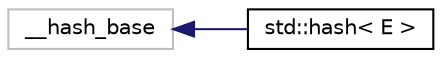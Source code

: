digraph "Graphical Class Hierarchy"
{
  edge [fontname="Helvetica",fontsize="10",labelfontname="Helvetica",labelfontsize="10"];
  node [fontname="Helvetica",fontsize="10",shape=record];
  rankdir="LR";
  Node208 [label="__hash_base",height=0.2,width=0.4,color="grey75", fillcolor="white", style="filled"];
  Node208 -> Node0 [dir="back",color="midnightblue",fontsize="10",style="solid",fontname="Helvetica"];
  Node0 [label="std::hash\< E \>",height=0.2,width=0.4,color="black", fillcolor="white", style="filled",URL="$structstd_1_1hash.html"];
}

